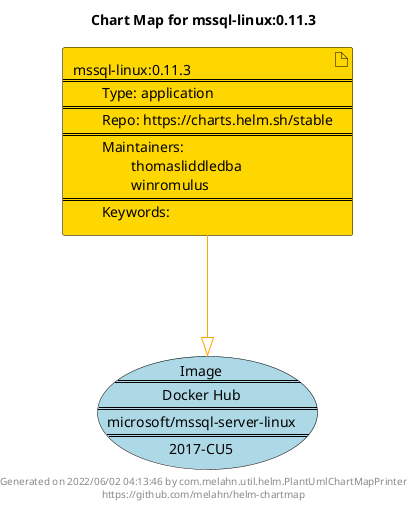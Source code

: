@startuml
skinparam linetype ortho
skinparam backgroundColor white
skinparam usecaseBorderColor black
skinparam usecaseArrowColor LightSlateGray
skinparam artifactBorderColor black
skinparam artifactArrowColor LightSlateGray

title Chart Map for mssql-linux:0.11.3

'There is one referenced Helm Chart
artifact "mssql-linux:0.11.3\n====\n\tType: application\n====\n\tRepo: https://charts.helm.sh/stable\n====\n\tMaintainers: \n\t\tthomasliddledba\n\t\twinromulus\n====\n\tKeywords: " as mssql_linux_0_11_3 #Gold

'There is one referenced Docker Image
usecase "Image\n====\nDocker Hub\n====\nmicrosoft/mssql-server-linux\n====\n2017-CU5" as microsoft_mssql_server_linux_2017_CU5 #LightBlue

'Chart Dependencies
mssql_linux_0_11_3--[#orange]-|>microsoft_mssql_server_linux_2017_CU5

center footer Generated on 2022/06/02 04:13:46 by com.melahn.util.helm.PlantUmlChartMapPrinter\nhttps://github.com/melahn/helm-chartmap
@enduml
